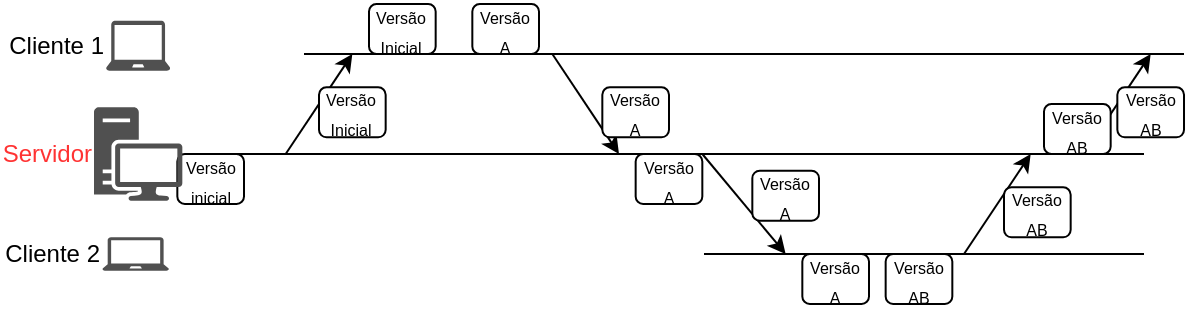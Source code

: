 <mxfile version="14.5.1" type="device" pages="7"><diagram id="FwIzo5rK8tVew4rg9rwX" name="happy"><mxGraphModel dx="1689" dy="807" grid="1" gridSize="10" guides="1" tooltips="1" connect="1" arrows="1" fold="1" page="1" pageScale="1" pageWidth="583" pageHeight="413" math="0" shadow="0"><root><mxCell id="0"/><mxCell id="1" parent="0"/><mxCell id="iPGrga0UQfX5wiQxTVf--1" value="" style="endArrow=classic;html=1;" edge="1" parent="1"><mxGeometry x="424.17" y="50" width="50" height="50" as="geometry"><mxPoint x="520.003" y="125" as="sourcePoint"/><mxPoint x="553.336" y="75" as="targetPoint"/></mxGeometry></mxCell><mxCell id="lokApObHYEZuFdpXjQ5I-1" value="&lt;font style=&quot;font-size: 8px&quot;&gt;Versão inicial&lt;/font&gt;" style="rounded=1;whiteSpace=wrap;html=1;" parent="1" vertex="1"><mxGeometry x="66.666" y="125" width="33.333" height="25" as="geometry"/></mxCell><mxCell id="lokApObHYEZuFdpXjQ5I-7" value="" style="endArrow=none;html=1;" parent="1" edge="1"><mxGeometry x="25" y="50" width="50" height="50" as="geometry"><mxPoint x="130" y="75" as="sourcePoint"/><mxPoint x="570" y="75" as="targetPoint"/></mxGeometry></mxCell><mxCell id="lokApObHYEZuFdpXjQ5I-8" value="" style="endArrow=none;html=1;" parent="1" edge="1"><mxGeometry x="25" y="50" width="50" height="50" as="geometry"><mxPoint x="79.166" y="125" as="sourcePoint"/><mxPoint x="550" y="125" as="targetPoint"/></mxGeometry></mxCell><mxCell id="lokApObHYEZuFdpXjQ5I-9" value="" style="endArrow=none;html=1;" parent="1" edge="1"><mxGeometry x="25" y="50" width="50" height="50" as="geometry"><mxPoint x="330" y="175" as="sourcePoint"/><mxPoint x="550" y="175" as="targetPoint"/></mxGeometry></mxCell><mxCell id="lokApObHYEZuFdpXjQ5I-10" value="" style="endArrow=classic;html=1;" parent="1" edge="1"><mxGeometry x="25" y="50" width="50" height="50" as="geometry"><mxPoint x="120.833" y="125" as="sourcePoint"/><mxPoint x="154.166" y="75" as="targetPoint"/></mxGeometry></mxCell><mxCell id="lokApObHYEZuFdpXjQ5I-11" value="" style="endArrow=classic;html=1;" parent="1" edge="1"><mxGeometry x="25" y="50" width="50" height="50" as="geometry"><mxPoint x="329.164" y="125" as="sourcePoint"/><mxPoint x="370.831" y="175" as="targetPoint"/></mxGeometry></mxCell><mxCell id="lokApObHYEZuFdpXjQ5I-12" value="&lt;font style=&quot;font-size: 8px&quot;&gt;Versão Inicial&lt;/font&gt;" style="rounded=1;whiteSpace=wrap;html=1;" parent="1" vertex="1"><mxGeometry x="137.499" y="91.667" width="33.333" height="25" as="geometry"/></mxCell><mxCell id="lokApObHYEZuFdpXjQ5I-13" value="&lt;span style=&quot;font-size: 8px&quot;&gt;Versão A&lt;/span&gt;" style="rounded=1;whiteSpace=wrap;html=1;" parent="1" vertex="1"><mxGeometry x="354.164" y="133.333" width="33.333" height="25" as="geometry"/></mxCell><mxCell id="lokApObHYEZuFdpXjQ5I-14" value="&lt;span style=&quot;font-size: 8px&quot;&gt;Versão AB&lt;/span&gt;" style="rounded=1;whiteSpace=wrap;html=1;" parent="1" vertex="1"><mxGeometry x="420.83" y="175" width="33.333" height="25" as="geometry"/></mxCell><mxCell id="lokApObHYEZuFdpXjQ5I-15" value="&lt;span style=&quot;font-size: 8px&quot;&gt;Versão A&lt;/span&gt;" style="rounded=1;whiteSpace=wrap;html=1;" parent="1" vertex="1"><mxGeometry x="214.165" y="50" width="33.333" height="25" as="geometry"/></mxCell><mxCell id="lokApObHYEZuFdpXjQ5I-21" value="" style="endArrow=classic;html=1;" parent="1" edge="1"><mxGeometry x="25" y="50" width="50" height="50" as="geometry"><mxPoint x="254.165" y="75" as="sourcePoint"/><mxPoint x="287.498" y="125" as="targetPoint"/></mxGeometry></mxCell><mxCell id="lokApObHYEZuFdpXjQ5I-22" value="&lt;span style=&quot;font-size: 8px&quot;&gt;Versão A&lt;/span&gt;" style="rounded=1;whiteSpace=wrap;html=1;" parent="1" vertex="1"><mxGeometry x="279.165" y="91.667" width="33.333" height="25" as="geometry"/></mxCell><mxCell id="lokApObHYEZuFdpXjQ5I-25" value="Servidor" style="pointerEvents=1;shadow=0;dashed=0;html=1;strokeColor=none;fillColor=#505050;labelPosition=left;verticalLabelPosition=middle;verticalAlign=middle;outlineConnect=0;align=right;shape=mxgraph.office.devices.workstation;fontColor=#FF3333;" parent="1" vertex="1"><mxGeometry x="25" y="101.667" width="44.166" height="46.667" as="geometry"/></mxCell><mxCell id="lokApObHYEZuFdpXjQ5I-26" value="Cliente 2" style="pointerEvents=1;shadow=0;dashed=0;html=1;strokeColor=none;fillColor=#505050;labelPosition=left;verticalLabelPosition=middle;verticalAlign=middle;outlineConnect=0;align=right;shape=mxgraph.office.devices.laptop;" parent="1" vertex="1"><mxGeometry x="29.167" y="166.667" width="33.333" height="16.667" as="geometry"/></mxCell><mxCell id="lokApObHYEZuFdpXjQ5I-27" value="Cliente 1" style="pointerEvents=1;shadow=0;dashed=0;html=1;strokeColor=none;fillColor=#505050;labelPosition=left;verticalLabelPosition=middle;verticalAlign=middle;outlineConnect=0;align=right;shape=mxgraph.office.devices.laptop;" parent="1" vertex="1"><mxGeometry x="31.042" y="58.333" width="32.083" height="25" as="geometry"/></mxCell><mxCell id="RVDanKXQSGZzlF5lAJmG-1" value="&lt;span style=&quot;font-size: 8px&quot;&gt;Versão A&lt;/span&gt;" style="rounded=1;whiteSpace=wrap;html=1;" parent="1" vertex="1"><mxGeometry x="295.831" y="125" width="33.333" height="25" as="geometry"/></mxCell><mxCell id="RVDanKXQSGZzlF5lAJmG-22" value="&lt;span style=&quot;font-size: 8px&quot;&gt;Versão A&lt;/span&gt;" style="rounded=1;whiteSpace=wrap;html=1;" parent="1" vertex="1"><mxGeometry x="379.164" y="175" width="33.333" height="25" as="geometry"/></mxCell><mxCell id="RVDanKXQSGZzlF5lAJmG-24" value="&lt;font style=&quot;font-size: 8px&quot;&gt;Versão Inicial&lt;/font&gt;" style="rounded=1;whiteSpace=wrap;html=1;" parent="1" vertex="1"><mxGeometry x="162.499" y="50" width="33.333" height="25" as="geometry"/></mxCell><mxCell id="xzZXKmAdem08Z4C2VVyv-20" value="" style="endArrow=classic;html=1;" parent="1" edge="1"><mxGeometry x="364.17" y="100" width="50" height="50" as="geometry"><mxPoint x="460.003" y="175.0" as="sourcePoint"/><mxPoint x="493.336" y="125.0" as="targetPoint"/></mxGeometry></mxCell><mxCell id="xzZXKmAdem08Z4C2VVyv-21" value="&lt;span style=&quot;font-size: 8px&quot;&gt;Versão AB&lt;/span&gt;" style="rounded=1;whiteSpace=wrap;html=1;" parent="1" vertex="1"><mxGeometry x="480.0" y="141.67" width="33.333" height="25" as="geometry"/></mxCell><mxCell id="xzZXKmAdem08Z4C2VVyv-22" value="&lt;span style=&quot;font-size: 8px&quot;&gt;Versão AB&lt;/span&gt;" style="rounded=1;whiteSpace=wrap;html=1;" parent="1" vertex="1"><mxGeometry x="500.0" y="100.0" width="33.333" height="25" as="geometry"/></mxCell><mxCell id="iPGrga0UQfX5wiQxTVf--2" value="&lt;font style=&quot;font-size: 8px&quot;&gt;Versão AB&lt;/font&gt;" style="rounded=1;whiteSpace=wrap;html=1;" vertex="1" parent="1"><mxGeometry x="536.669" y="91.667" width="33.333" height="25" as="geometry"/></mxCell></root></mxGraphModel></diagram><diagram name="parallel" id="exDctUenNQ6gFKGYV21x"><mxGraphModel dx="1689" dy="807" grid="1" gridSize="10" guides="1" tooltips="1" connect="1" arrows="1" fold="1" page="1" pageScale="1" pageWidth="583" pageHeight="413" math="0" shadow="0"><root><mxCell id="zkESptO5WI5pjZ_ctAT5-0"/><mxCell id="zkESptO5WI5pjZ_ctAT5-1" parent="zkESptO5WI5pjZ_ctAT5-0"/><mxCell id="zkESptO5WI5pjZ_ctAT5-2" value="&lt;font style=&quot;font-size: 8px&quot;&gt;Versão inicial&lt;/font&gt;" style="rounded=1;whiteSpace=wrap;html=1;" vertex="1" parent="zkESptO5WI5pjZ_ctAT5-1"><mxGeometry x="66.666" y="125" width="33.333" height="25" as="geometry"/></mxCell><mxCell id="zkESptO5WI5pjZ_ctAT5-3" value="" style="endArrow=none;html=1;" edge="1" parent="zkESptO5WI5pjZ_ctAT5-1"><mxGeometry x="25" y="50" width="50" height="50" as="geometry"><mxPoint x="130" y="75" as="sourcePoint"/><mxPoint x="550" y="75" as="targetPoint"/></mxGeometry></mxCell><mxCell id="zkESptO5WI5pjZ_ctAT5-4" value="" style="endArrow=none;html=1;" edge="1" parent="zkESptO5WI5pjZ_ctAT5-1"><mxGeometry x="25" y="50" width="50" height="50" as="geometry"><mxPoint x="79.166" y="125" as="sourcePoint"/><mxPoint x="550" y="125" as="targetPoint"/></mxGeometry></mxCell><mxCell id="zkESptO5WI5pjZ_ctAT5-5" value="" style="endArrow=none;html=1;" edge="1" parent="zkESptO5WI5pjZ_ctAT5-1"><mxGeometry x="-183.75" y="50" width="50" height="50" as="geometry"><mxPoint x="121.25" y="175" as="sourcePoint"/><mxPoint x="341.25" y="175" as="targetPoint"/></mxGeometry></mxCell><mxCell id="zkESptO5WI5pjZ_ctAT5-6" value="" style="endArrow=classic;html=1;" edge="1" parent="zkESptO5WI5pjZ_ctAT5-1"><mxGeometry x="25" y="50" width="50" height="50" as="geometry"><mxPoint x="120.833" y="125" as="sourcePoint"/><mxPoint x="154.166" y="75" as="targetPoint"/></mxGeometry></mxCell><mxCell id="zkESptO5WI5pjZ_ctAT5-7" value="" style="endArrow=classic;html=1;" edge="1" parent="zkESptO5WI5pjZ_ctAT5-1"><mxGeometry x="-183.75" y="50" width="50" height="50" as="geometry"><mxPoint x="120.414" y="125" as="sourcePoint"/><mxPoint x="162.081" y="175" as="targetPoint"/></mxGeometry></mxCell><mxCell id="zkESptO5WI5pjZ_ctAT5-8" value="&lt;font style=&quot;font-size: 8px&quot;&gt;Versão Inicial&lt;/font&gt;" style="rounded=1;whiteSpace=wrap;html=1;" vertex="1" parent="zkESptO5WI5pjZ_ctAT5-1"><mxGeometry x="137.499" y="91.667" width="33.333" height="25" as="geometry"/></mxCell><mxCell id="zkESptO5WI5pjZ_ctAT5-9" value="&lt;span style=&quot;font-size: 8px&quot;&gt;Versão Inicial&lt;/span&gt;" style="rounded=1;whiteSpace=wrap;html=1;" vertex="1" parent="zkESptO5WI5pjZ_ctAT5-1"><mxGeometry x="145.414" y="133.333" width="33.333" height="25" as="geometry"/></mxCell><mxCell id="zkESptO5WI5pjZ_ctAT5-10" value="&lt;span style=&quot;font-size: 8px&quot;&gt;Versão B&lt;/span&gt;" style="rounded=1;whiteSpace=wrap;html=1;" vertex="1" parent="zkESptO5WI5pjZ_ctAT5-1"><mxGeometry x="212.08" y="175" width="33.333" height="25" as="geometry"/></mxCell><mxCell id="zkESptO5WI5pjZ_ctAT5-11" value="&lt;span style=&quot;font-size: 8px&quot;&gt;Versão A&lt;/span&gt;" style="rounded=1;whiteSpace=wrap;html=1;" vertex="1" parent="zkESptO5WI5pjZ_ctAT5-1"><mxGeometry x="214.165" y="50" width="33.333" height="25" as="geometry"/></mxCell><mxCell id="zkESptO5WI5pjZ_ctAT5-12" value="" style="endArrow=classic;html=1;" edge="1" parent="zkESptO5WI5pjZ_ctAT5-1"><mxGeometry x="26.68" y="50" width="50" height="50" as="geometry"><mxPoint x="255.845" y="75" as="sourcePoint"/><mxPoint x="289.178" y="125" as="targetPoint"/></mxGeometry></mxCell><mxCell id="zkESptO5WI5pjZ_ctAT5-13" value="&lt;span style=&quot;font-size: 8px&quot;&gt;Versão A&lt;/span&gt;" style="rounded=1;whiteSpace=wrap;html=1;" vertex="1" parent="zkESptO5WI5pjZ_ctAT5-1"><mxGeometry x="236.675" y="91.667" width="33.333" height="25" as="geometry"/></mxCell><mxCell id="zkESptO5WI5pjZ_ctAT5-14" value="&lt;span style=&quot;font-size: 8px&quot;&gt;Versão Incial&lt;/span&gt;" style="rounded=1;whiteSpace=wrap;html=1;" vertex="1" parent="zkESptO5WI5pjZ_ctAT5-1"><mxGeometry x="169.414" y="175" width="33.333" height="25" as="geometry"/></mxCell><mxCell id="zkESptO5WI5pjZ_ctAT5-15" value="&lt;font style=&quot;font-size: 8px&quot;&gt;Versão Inicial&lt;/font&gt;" style="rounded=1;whiteSpace=wrap;html=1;" vertex="1" parent="zkESptO5WI5pjZ_ctAT5-1"><mxGeometry x="162.499" y="50" width="33.333" height="25" as="geometry"/></mxCell><mxCell id="zkESptO5WI5pjZ_ctAT5-16" value="" style="endArrow=classic;html=1;" edge="1" parent="zkESptO5WI5pjZ_ctAT5-1"><mxGeometry x="155.42" y="100" width="50" height="50" as="geometry"><mxPoint x="251.253" y="175.0" as="sourcePoint"/><mxPoint x="285" y="125" as="targetPoint"/></mxGeometry></mxCell><mxCell id="zkESptO5WI5pjZ_ctAT5-17" value="&lt;span style=&quot;font-size: 8px&quot;&gt;Versão B&lt;/span&gt;" style="rounded=1;whiteSpace=wrap;html=1;" vertex="1" parent="zkESptO5WI5pjZ_ctAT5-1"><mxGeometry x="271.25" y="141.67" width="33.333" height="25" as="geometry"/></mxCell><mxCell id="zkESptO5WI5pjZ_ctAT5-18" value="&lt;font color=&quot;#ff3333&quot; style=&quot;font-size: 26px&quot;&gt;?&lt;/font&gt;" style="rounded=1;whiteSpace=wrap;html=1;" vertex="1" parent="zkESptO5WI5pjZ_ctAT5-1"><mxGeometry x="292.0" y="100.0" width="33.333" height="25" as="geometry"/></mxCell><mxCell id="zkESptO5WI5pjZ_ctAT5-21" value="Servidor" style="pointerEvents=1;shadow=0;dashed=0;html=1;strokeColor=none;fillColor=#505050;labelPosition=left;verticalLabelPosition=middle;verticalAlign=middle;outlineConnect=0;align=right;shape=mxgraph.office.devices.workstation;fontColor=#FF3333;" vertex="1" parent="zkESptO5WI5pjZ_ctAT5-1"><mxGeometry x="25" y="101.667" width="44.166" height="46.667" as="geometry"/></mxCell><mxCell id="zkESptO5WI5pjZ_ctAT5-22" value="Cliente 2" style="pointerEvents=1;shadow=0;dashed=0;html=1;strokeColor=none;fillColor=#505050;labelPosition=left;verticalLabelPosition=middle;verticalAlign=middle;outlineConnect=0;align=right;shape=mxgraph.office.devices.laptop;" vertex="1" parent="zkESptO5WI5pjZ_ctAT5-1"><mxGeometry x="29.167" y="166.667" width="33.333" height="16.667" as="geometry"/></mxCell><mxCell id="zkESptO5WI5pjZ_ctAT5-23" value="Cliente 1" style="pointerEvents=1;shadow=0;dashed=0;html=1;strokeColor=none;fillColor=#505050;labelPosition=left;verticalLabelPosition=middle;verticalAlign=middle;outlineConnect=0;align=right;shape=mxgraph.office.devices.laptop;" vertex="1" parent="zkESptO5WI5pjZ_ctAT5-1"><mxGeometry x="31.042" y="58.333" width="32.083" height="25" as="geometry"/></mxCell></root></mxGraphModel></diagram><diagram name="uhappy" id="lZ0_LdnGILCaYQ8y8pDt"><mxGraphModel dx="1689" dy="807" grid="1" gridSize="10" guides="1" tooltips="1" connect="1" arrows="1" fold="1" page="1" pageScale="1" pageWidth="583" pageHeight="413" math="0" shadow="0"><root><mxCell id="CSCMMm6I2SMbJ-BO0F3i-0"/><mxCell id="CSCMMm6I2SMbJ-BO0F3i-1" parent="CSCMMm6I2SMbJ-BO0F3i-0"/><mxCell id="CSCMMm6I2SMbJ-BO0F3i-2" value="&lt;font style=&quot;font-size: 8px&quot;&gt;Versão inicial&lt;/font&gt;" style="rounded=1;whiteSpace=wrap;html=1;" parent="CSCMMm6I2SMbJ-BO0F3i-1" vertex="1"><mxGeometry x="66.666" y="125" width="33.333" height="25" as="geometry"/></mxCell><mxCell id="CSCMMm6I2SMbJ-BO0F3i-3" value="" style="endArrow=none;html=1;" parent="CSCMMm6I2SMbJ-BO0F3i-1" edge="1"><mxGeometry x="25" y="50" width="50" height="50" as="geometry"><mxPoint x="130" y="75" as="sourcePoint"/><mxPoint x="550" y="75" as="targetPoint"/></mxGeometry></mxCell><mxCell id="CSCMMm6I2SMbJ-BO0F3i-4" value="" style="endArrow=none;html=1;" parent="CSCMMm6I2SMbJ-BO0F3i-1" edge="1"><mxGeometry x="25" y="50" width="50" height="50" as="geometry"><mxPoint x="79.166" y="125" as="sourcePoint"/><mxPoint x="550" y="125" as="targetPoint"/></mxGeometry></mxCell><mxCell id="CSCMMm6I2SMbJ-BO0F3i-5" value="" style="endArrow=none;html=1;" parent="CSCMMm6I2SMbJ-BO0F3i-1" edge="1"><mxGeometry x="-34.16" y="50" width="50" height="50" as="geometry"><mxPoint x="270.84" y="175" as="sourcePoint"/><mxPoint x="490.84" y="175" as="targetPoint"/></mxGeometry></mxCell><mxCell id="CSCMMm6I2SMbJ-BO0F3i-6" value="" style="endArrow=classic;html=1;" parent="CSCMMm6I2SMbJ-BO0F3i-1" edge="1"><mxGeometry x="25" y="50" width="50" height="50" as="geometry"><mxPoint x="120.833" y="125" as="sourcePoint"/><mxPoint x="154.166" y="75" as="targetPoint"/></mxGeometry></mxCell><mxCell id="CSCMMm6I2SMbJ-BO0F3i-7" value="" style="endArrow=classic;html=1;" parent="CSCMMm6I2SMbJ-BO0F3i-1" edge="1"><mxGeometry x="-34.16" y="50" width="50" height="50" as="geometry"><mxPoint x="270.004" y="125" as="sourcePoint"/><mxPoint x="311.671" y="175" as="targetPoint"/></mxGeometry></mxCell><mxCell id="CSCMMm6I2SMbJ-BO0F3i-8" value="&lt;font style=&quot;font-size: 8px&quot;&gt;Versão Inicial&lt;/font&gt;" style="rounded=1;whiteSpace=wrap;html=1;" parent="CSCMMm6I2SMbJ-BO0F3i-1" vertex="1"><mxGeometry x="137.499" y="91.667" width="33.333" height="25" as="geometry"/></mxCell><mxCell id="CSCMMm6I2SMbJ-BO0F3i-9" value="&lt;span style=&quot;font-size: 8px&quot;&gt;Versão Inicial&lt;/span&gt;" style="rounded=1;whiteSpace=wrap;html=1;" parent="CSCMMm6I2SMbJ-BO0F3i-1" vertex="1"><mxGeometry x="295.004" y="133.333" width="33.333" height="25" as="geometry"/></mxCell><mxCell id="CSCMMm6I2SMbJ-BO0F3i-10" value="&lt;span style=&quot;font-size: 8px&quot;&gt;Versão B&lt;/span&gt;" style="rounded=1;whiteSpace=wrap;html=1;" parent="CSCMMm6I2SMbJ-BO0F3i-1" vertex="1"><mxGeometry x="361.67" y="175" width="33.333" height="25" as="geometry"/></mxCell><mxCell id="CSCMMm6I2SMbJ-BO0F3i-11" value="&lt;span style=&quot;font-size: 8px&quot;&gt;Versão A&lt;/span&gt;" style="rounded=1;whiteSpace=wrap;html=1;" parent="CSCMMm6I2SMbJ-BO0F3i-1" vertex="1"><mxGeometry x="214.165" y="50" width="33.333" height="25" as="geometry"/></mxCell><mxCell id="CSCMMm6I2SMbJ-BO0F3i-12" value="" style="endArrow=classic;html=1;" parent="CSCMMm6I2SMbJ-BO0F3i-1" edge="1"><mxGeometry x="170.01" y="50" width="50" height="50" as="geometry"><mxPoint x="399.175" y="75" as="sourcePoint"/><mxPoint x="432.508" y="125" as="targetPoint"/></mxGeometry></mxCell><mxCell id="CSCMMm6I2SMbJ-BO0F3i-13" value="&lt;span style=&quot;font-size: 8px&quot;&gt;Versão A&lt;/span&gt;" style="rounded=1;whiteSpace=wrap;html=1;" parent="CSCMMm6I2SMbJ-BO0F3i-1" vertex="1"><mxGeometry x="380.005" y="91.667" width="33.333" height="25" as="geometry"/></mxCell><mxCell id="CSCMMm6I2SMbJ-BO0F3i-18" value="&lt;span style=&quot;font-size: 8px&quot;&gt;Versão Incial&lt;/span&gt;" style="rounded=1;whiteSpace=wrap;html=1;" parent="CSCMMm6I2SMbJ-BO0F3i-1" vertex="1"><mxGeometry x="319.004" y="175" width="33.333" height="25" as="geometry"/></mxCell><mxCell id="CSCMMm6I2SMbJ-BO0F3i-19" value="&lt;font style=&quot;font-size: 8px&quot;&gt;Versão Inicial&lt;/font&gt;" style="rounded=1;whiteSpace=wrap;html=1;" parent="CSCMMm6I2SMbJ-BO0F3i-1" vertex="1"><mxGeometry x="162.499" y="50" width="33.333" height="25" as="geometry"/></mxCell><mxCell id="CSCMMm6I2SMbJ-BO0F3i-20" value="" style="endArrow=classic;html=1;" parent="CSCMMm6I2SMbJ-BO0F3i-1" edge="1"><mxGeometry x="305.01" y="100" width="50" height="50" as="geometry"><mxPoint x="400.843" y="175.0" as="sourcePoint"/><mxPoint x="434.176" y="125.0" as="targetPoint"/></mxGeometry></mxCell><mxCell id="CSCMMm6I2SMbJ-BO0F3i-21" value="&lt;span style=&quot;font-size: 8px&quot;&gt;Versão B&lt;/span&gt;" style="rounded=1;whiteSpace=wrap;html=1;" parent="CSCMMm6I2SMbJ-BO0F3i-1" vertex="1"><mxGeometry x="420.84" y="141.67" width="33.333" height="25" as="geometry"/></mxCell><mxCell id="CSCMMm6I2SMbJ-BO0F3i-22" value="&lt;font color=&quot;#ff3333&quot; style=&quot;font-size: 26px&quot;&gt;?&lt;/font&gt;" style="rounded=1;whiteSpace=wrap;html=1;" parent="CSCMMm6I2SMbJ-BO0F3i-1" vertex="1"><mxGeometry x="440.0" y="100.0" width="33.333" height="25" as="geometry"/></mxCell><mxCell id="8jD8DP3FmLjcyvJo1a8Q-0" value="&lt;font style=&quot;font-size: 8px&quot;&gt;Comunicação Interrompida&lt;/font&gt;" style="endArrow=none;html=1;fillColor=#f8cecc;shape=link;strokeColor=#B85450;fontColor=#FF4912;" parent="CSCMMm6I2SMbJ-BO0F3i-1" edge="1"><mxGeometry x="131.66" y="8.33" width="50" height="50" as="geometry"><mxPoint x="185.826" y="83.33" as="sourcePoint"/><mxPoint x="390" y="83" as="targetPoint"/></mxGeometry></mxCell><mxCell id="XqIdczXp6ehQuZx1y4OH-0" value="Servidor" style="pointerEvents=1;shadow=0;dashed=0;html=1;strokeColor=none;fillColor=#505050;labelPosition=left;verticalLabelPosition=middle;verticalAlign=middle;outlineConnect=0;align=right;shape=mxgraph.office.devices.workstation;fontColor=#FF3333;" vertex="1" parent="CSCMMm6I2SMbJ-BO0F3i-1"><mxGeometry x="25" y="101.667" width="44.166" height="46.667" as="geometry"/></mxCell><mxCell id="XqIdczXp6ehQuZx1y4OH-1" value="Cliente 2" style="pointerEvents=1;shadow=0;dashed=0;html=1;strokeColor=none;fillColor=#505050;labelPosition=left;verticalLabelPosition=middle;verticalAlign=middle;outlineConnect=0;align=right;shape=mxgraph.office.devices.laptop;" vertex="1" parent="CSCMMm6I2SMbJ-BO0F3i-1"><mxGeometry x="29.167" y="166.667" width="33.333" height="16.667" as="geometry"/></mxCell><mxCell id="XqIdczXp6ehQuZx1y4OH-2" value="Cliente 1" style="pointerEvents=1;shadow=0;dashed=0;html=1;strokeColor=none;fillColor=#505050;labelPosition=left;verticalLabelPosition=middle;verticalAlign=middle;outlineConnect=0;align=right;shape=mxgraph.office.devices.laptop;" vertex="1" parent="CSCMMm6I2SMbJ-BO0F3i-1"><mxGeometry x="31.042" y="58.333" width="32.083" height="25" as="geometry"/></mxCell></root></mxGraphModel></diagram><diagram name="unhappier" id="wg0FHbw4gBnD3g5RJprT"><mxGraphModel dx="1106" dy="807" grid="1" gridSize="10" guides="1" tooltips="1" connect="1" arrows="1" fold="1" page="1" pageScale="1" pageWidth="583" pageHeight="413" math="0" shadow="0"><root><mxCell id="60wTVXlWnaHioQEyezXP-0"/><mxCell id="60wTVXlWnaHioQEyezXP-1" parent="60wTVXlWnaHioQEyezXP-0"/><mxCell id="60wTVXlWnaHioQEyezXP-2" value="&lt;font style=&quot;font-size: 8px&quot;&gt;Versão inicial&lt;/font&gt;" style="rounded=1;whiteSpace=wrap;html=1;" parent="60wTVXlWnaHioQEyezXP-1" vertex="1"><mxGeometry x="66.666" y="125" width="33.333" height="25" as="geometry"/></mxCell><mxCell id="60wTVXlWnaHioQEyezXP-3" value="" style="endArrow=none;html=1;" parent="60wTVXlWnaHioQEyezXP-1" edge="1"><mxGeometry x="25" y="50" width="50" height="50" as="geometry"><mxPoint x="79.166" y="75" as="sourcePoint"/><mxPoint x="550" y="75" as="targetPoint"/></mxGeometry></mxCell><mxCell id="60wTVXlWnaHioQEyezXP-4" value="" style="endArrow=none;html=1;" parent="60wTVXlWnaHioQEyezXP-1" edge="1"><mxGeometry x="25" y="50" width="50" height="50" as="geometry"><mxPoint x="79.166" y="125" as="sourcePoint"/><mxPoint x="550" y="125" as="targetPoint"/></mxGeometry></mxCell><mxCell id="60wTVXlWnaHioQEyezXP-5" value="" style="endArrow=none;html=1;" parent="60wTVXlWnaHioQEyezXP-1" edge="1"><mxGeometry x="25" y="50" width="50" height="50" as="geometry"><mxPoint x="79.166" y="175" as="sourcePoint"/><mxPoint x="550" y="175" as="targetPoint"/></mxGeometry></mxCell><mxCell id="60wTVXlWnaHioQEyezXP-6" value="" style="endArrow=classic;html=1;" parent="60wTVXlWnaHioQEyezXP-1" edge="1"><mxGeometry x="25" y="50" width="50" height="50" as="geometry"><mxPoint x="120.833" y="125" as="sourcePoint"/><mxPoint x="154.166" y="75" as="targetPoint"/></mxGeometry></mxCell><mxCell id="60wTVXlWnaHioQEyezXP-7" value="" style="endArrow=classic;html=1;" parent="60wTVXlWnaHioQEyezXP-1" edge="1"><mxGeometry x="-114.16" y="50" width="50" height="50" as="geometry"><mxPoint x="190.004" y="125" as="sourcePoint"/><mxPoint x="231.671" y="175" as="targetPoint"/></mxGeometry></mxCell><mxCell id="60wTVXlWnaHioQEyezXP-8" value="&lt;font style=&quot;font-size: 8px&quot;&gt;Versão Inicial&lt;/font&gt;" style="rounded=1;whiteSpace=wrap;html=1;" parent="60wTVXlWnaHioQEyezXP-1" vertex="1"><mxGeometry x="137.499" y="91.667" width="33.333" height="25" as="geometry"/></mxCell><mxCell id="60wTVXlWnaHioQEyezXP-9" value="&lt;span style=&quot;font-size: 8px&quot;&gt;Versão Inicial&lt;/span&gt;" style="rounded=1;whiteSpace=wrap;html=1;" parent="60wTVXlWnaHioQEyezXP-1" vertex="1"><mxGeometry x="215.004" y="133.333" width="33.333" height="25" as="geometry"/></mxCell><mxCell id="60wTVXlWnaHioQEyezXP-10" value="&lt;span style=&quot;font-size: 8px&quot;&gt;Versão B&lt;/span&gt;" style="rounded=1;whiteSpace=wrap;html=1;" parent="60wTVXlWnaHioQEyezXP-1" vertex="1"><mxGeometry x="281.67" y="175" width="33.333" height="25" as="geometry"/></mxCell><mxCell id="60wTVXlWnaHioQEyezXP-11" value="&lt;span style=&quot;font-size: 8px&quot;&gt;Versão A&lt;/span&gt;" style="rounded=1;whiteSpace=wrap;html=1;" parent="60wTVXlWnaHioQEyezXP-1" vertex="1"><mxGeometry x="214.165" y="50" width="33.333" height="25" as="geometry"/></mxCell><mxCell id="60wTVXlWnaHioQEyezXP-12" value="" style="endArrow=classic;html=1;" parent="60wTVXlWnaHioQEyezXP-1" edge="1"><mxGeometry x="210.01" y="50" width="50" height="50" as="geometry"><mxPoint x="439.175" y="75" as="sourcePoint"/><mxPoint x="472.508" y="125" as="targetPoint"/></mxGeometry></mxCell><mxCell id="60wTVXlWnaHioQEyezXP-13" value="&lt;span style=&quot;font-size: 8px&quot;&gt;Versão A&lt;/span&gt;" style="rounded=1;whiteSpace=wrap;html=1;" parent="60wTVXlWnaHioQEyezXP-1" vertex="1"><mxGeometry x="420.005" y="91.667" width="33.333" height="25" as="geometry"/></mxCell><mxCell id="60wTVXlWnaHioQEyezXP-14" value="" style="pointerEvents=1;shadow=0;dashed=0;html=1;strokeColor=none;fillColor=#505050;labelPosition=center;verticalLabelPosition=bottom;verticalAlign=top;outlineConnect=0;align=center;shape=mxgraph.office.devices.workstation;" parent="60wTVXlWnaHioQEyezXP-1" vertex="1"><mxGeometry x="25" y="101.667" width="44.166" height="46.667" as="geometry"/></mxCell><mxCell id="60wTVXlWnaHioQEyezXP-15" value="" style="pointerEvents=1;shadow=0;dashed=0;html=1;strokeColor=none;fillColor=#505050;labelPosition=center;verticalLabelPosition=bottom;verticalAlign=top;outlineConnect=0;align=center;shape=mxgraph.office.devices.laptop;" parent="60wTVXlWnaHioQEyezXP-1" vertex="1"><mxGeometry x="29.167" y="166.667" width="33.333" height="16.667" as="geometry"/></mxCell><mxCell id="60wTVXlWnaHioQEyezXP-16" value="" style="pointerEvents=1;shadow=0;dashed=0;html=1;strokeColor=none;fillColor=#505050;labelPosition=center;verticalLabelPosition=bottom;verticalAlign=top;outlineConnect=0;align=center;shape=mxgraph.office.devices.laptop;" parent="60wTVXlWnaHioQEyezXP-1" vertex="1"><mxGeometry x="31.042" y="58.333" width="32.083" height="25" as="geometry"/></mxCell><mxCell id="60wTVXlWnaHioQEyezXP-17" value="&lt;span style=&quot;font-size: 8px&quot;&gt;Versão Inicial&lt;/span&gt;" style="rounded=1;whiteSpace=wrap;html=1;" parent="60wTVXlWnaHioQEyezXP-1" vertex="1"><mxGeometry x="240.004" y="175" width="33.333" height="25" as="geometry"/></mxCell><mxCell id="60wTVXlWnaHioQEyezXP-18" value="&lt;font style=&quot;font-size: 8px&quot;&gt;Versão Inicial&lt;/font&gt;" style="rounded=1;whiteSpace=wrap;html=1;" parent="60wTVXlWnaHioQEyezXP-1" vertex="1"><mxGeometry x="162.499" y="50" width="33.333" height="25" as="geometry"/></mxCell><mxCell id="60wTVXlWnaHioQEyezXP-19" value="" style="endArrow=classic;html=1;" parent="60wTVXlWnaHioQEyezXP-1" edge="1"><mxGeometry x="225.01" y="100" width="50" height="50" as="geometry"><mxPoint x="320.843" y="175.0" as="sourcePoint"/><mxPoint x="354.176" y="125.0" as="targetPoint"/></mxGeometry></mxCell><mxCell id="60wTVXlWnaHioQEyezXP-20" value="&lt;span style=&quot;font-size: 8px&quot;&gt;Versão B&lt;/span&gt;" style="rounded=1;whiteSpace=wrap;html=1;" parent="60wTVXlWnaHioQEyezXP-1" vertex="1"><mxGeometry x="340.84" y="141.67" width="33.333" height="25" as="geometry"/></mxCell><mxCell id="60wTVXlWnaHioQEyezXP-21" value="&lt;span style=&quot;font-size: 8px&quot;&gt;Versão B&lt;/span&gt;" style="rounded=1;whiteSpace=wrap;html=1;" parent="60wTVXlWnaHioQEyezXP-1" vertex="1"><mxGeometry x="370.0" y="100.0" width="33.333" height="25" as="geometry"/></mxCell><mxCell id="60wTVXlWnaHioQEyezXP-22" value="&lt;font style=&quot;font-size: 8px&quot;&gt;Comunicação Interrompida&lt;/font&gt;" style="endArrow=none;html=1;fillColor=#f8cecc;shape=link;strokeColor=#B85450;fontColor=#FF4912;" parent="60wTVXlWnaHioQEyezXP-1" edge="1"><mxGeometry x="131.66" y="8.33" width="50" height="50" as="geometry"><mxPoint x="185.826" y="83.33" as="sourcePoint"/><mxPoint x="420" y="83" as="targetPoint"/></mxGeometry></mxCell><mxCell id="60wTVXlWnaHioQEyezXP-23" value="&lt;span style=&quot;font-size: 8px&quot;&gt;Versão A&lt;/span&gt;" style="rounded=1;whiteSpace=wrap;html=1;" parent="60wTVXlWnaHioQEyezXP-1" vertex="1"><mxGeometry x="478.335" y="99.997" width="33.333" height="25" as="geometry"/></mxCell></root></mxGraphModel></diagram><diagram name="unhappierer" id="MynFzxgzhCakU4ZcxDef"><mxGraphModel dx="1106" dy="807" grid="1" gridSize="10" guides="1" tooltips="1" connect="1" arrows="1" fold="1" page="1" pageScale="1" pageWidth="583" pageHeight="413" math="0" shadow="0"><root><mxCell id="8a57I2K8tu7oB04r3EPq-0"/><mxCell id="8a57I2K8tu7oB04r3EPq-1" parent="8a57I2K8tu7oB04r3EPq-0"/><mxCell id="8a57I2K8tu7oB04r3EPq-2" value="&lt;font style=&quot;font-size: 8px&quot;&gt;Versão inicial&lt;/font&gt;" style="rounded=1;whiteSpace=wrap;html=1;" vertex="1" parent="8a57I2K8tu7oB04r3EPq-1"><mxGeometry x="66.666" y="125" width="33.333" height="25" as="geometry"/></mxCell><mxCell id="8a57I2K8tu7oB04r3EPq-3" value="" style="endArrow=none;html=1;" edge="1" parent="8a57I2K8tu7oB04r3EPq-1"><mxGeometry x="25" y="50" width="50" height="50" as="geometry"><mxPoint x="79.166" y="75" as="sourcePoint"/><mxPoint x="550" y="75" as="targetPoint"/></mxGeometry></mxCell><mxCell id="8a57I2K8tu7oB04r3EPq-4" value="" style="endArrow=none;html=1;" edge="1" parent="8a57I2K8tu7oB04r3EPq-1"><mxGeometry x="25" y="50" width="50" height="50" as="geometry"><mxPoint x="79.166" y="125" as="sourcePoint"/><mxPoint x="550" y="125" as="targetPoint"/></mxGeometry></mxCell><mxCell id="8a57I2K8tu7oB04r3EPq-5" value="" style="endArrow=none;html=1;" edge="1" parent="8a57I2K8tu7oB04r3EPq-1"><mxGeometry x="25" y="50" width="50" height="50" as="geometry"><mxPoint x="79.166" y="175" as="sourcePoint"/><mxPoint x="550" y="175" as="targetPoint"/></mxGeometry></mxCell><mxCell id="8a57I2K8tu7oB04r3EPq-6" value="" style="endArrow=classic;html=1;" edge="1" parent="8a57I2K8tu7oB04r3EPq-1"><mxGeometry x="25" y="50" width="50" height="50" as="geometry"><mxPoint x="120.833" y="125" as="sourcePoint"/><mxPoint x="154.166" y="75" as="targetPoint"/></mxGeometry></mxCell><mxCell id="8a57I2K8tu7oB04r3EPq-7" value="" style="endArrow=classic;html=1;" edge="1" parent="8a57I2K8tu7oB04r3EPq-1"><mxGeometry x="-114.16" y="50" width="50" height="50" as="geometry"><mxPoint x="190.004" y="125" as="sourcePoint"/><mxPoint x="231.671" y="175" as="targetPoint"/></mxGeometry></mxCell><mxCell id="8a57I2K8tu7oB04r3EPq-8" value="&lt;font style=&quot;font-size: 8px&quot;&gt;Versão Inicial&lt;/font&gt;" style="rounded=1;whiteSpace=wrap;html=1;" vertex="1" parent="8a57I2K8tu7oB04r3EPq-1"><mxGeometry x="137.499" y="91.667" width="33.333" height="25" as="geometry"/></mxCell><mxCell id="8a57I2K8tu7oB04r3EPq-9" value="&lt;span style=&quot;font-size: 8px&quot;&gt;Versão Inicial&lt;/span&gt;" style="rounded=1;whiteSpace=wrap;html=1;" vertex="1" parent="8a57I2K8tu7oB04r3EPq-1"><mxGeometry x="215.004" y="133.333" width="33.333" height="25" as="geometry"/></mxCell><mxCell id="8a57I2K8tu7oB04r3EPq-10" value="&lt;span style=&quot;font-size: 8px&quot;&gt;Versão B&lt;/span&gt;" style="rounded=1;whiteSpace=wrap;html=1;" vertex="1" parent="8a57I2K8tu7oB04r3EPq-1"><mxGeometry x="281.67" y="175" width="33.333" height="25" as="geometry"/></mxCell><mxCell id="8a57I2K8tu7oB04r3EPq-11" value="&lt;span style=&quot;font-size: 8px&quot;&gt;Versão A&lt;/span&gt;" style="rounded=1;whiteSpace=wrap;html=1;" vertex="1" parent="8a57I2K8tu7oB04r3EPq-1"><mxGeometry x="214.165" y="50" width="33.333" height="25" as="geometry"/></mxCell><mxCell id="8a57I2K8tu7oB04r3EPq-12" value="" style="endArrow=classic;html=1;" edge="1" parent="8a57I2K8tu7oB04r3EPq-1"><mxGeometry x="50.01" y="50" width="50" height="50" as="geometry"><mxPoint x="279.175" y="75" as="sourcePoint"/><mxPoint x="312.508" y="125" as="targetPoint"/></mxGeometry></mxCell><mxCell id="8a57I2K8tu7oB04r3EPq-13" value="&lt;span style=&quot;font-size: 8px&quot;&gt;Versão A&lt;/span&gt;" style="rounded=1;whiteSpace=wrap;html=1;" vertex="1" parent="8a57I2K8tu7oB04r3EPq-1"><mxGeometry x="260.005" y="91.667" width="33.333" height="25" as="geometry"/></mxCell><mxCell id="8a57I2K8tu7oB04r3EPq-14" value="" style="pointerEvents=1;shadow=0;dashed=0;html=1;strokeColor=none;fillColor=#505050;labelPosition=center;verticalLabelPosition=bottom;verticalAlign=top;outlineConnect=0;align=center;shape=mxgraph.office.devices.workstation;" vertex="1" parent="8a57I2K8tu7oB04r3EPq-1"><mxGeometry x="25" y="101.667" width="44.166" height="46.667" as="geometry"/></mxCell><mxCell id="8a57I2K8tu7oB04r3EPq-15" value="" style="pointerEvents=1;shadow=0;dashed=0;html=1;strokeColor=none;fillColor=#505050;labelPosition=center;verticalLabelPosition=bottom;verticalAlign=top;outlineConnect=0;align=center;shape=mxgraph.office.devices.laptop;" vertex="1" parent="8a57I2K8tu7oB04r3EPq-1"><mxGeometry x="29.167" y="166.667" width="33.333" height="16.667" as="geometry"/></mxCell><mxCell id="8a57I2K8tu7oB04r3EPq-16" value="" style="pointerEvents=1;shadow=0;dashed=0;html=1;strokeColor=none;fillColor=#505050;labelPosition=center;verticalLabelPosition=bottom;verticalAlign=top;outlineConnect=0;align=center;shape=mxgraph.office.devices.laptop;" vertex="1" parent="8a57I2K8tu7oB04r3EPq-1"><mxGeometry x="31.042" y="58.333" width="32.083" height="25" as="geometry"/></mxCell><mxCell id="8a57I2K8tu7oB04r3EPq-17" value="&lt;span style=&quot;font-size: 8px&quot;&gt;Versão Inicial&lt;/span&gt;" style="rounded=1;whiteSpace=wrap;html=1;" vertex="1" parent="8a57I2K8tu7oB04r3EPq-1"><mxGeometry x="240.004" y="175" width="33.333" height="25" as="geometry"/></mxCell><mxCell id="8a57I2K8tu7oB04r3EPq-18" value="&lt;font style=&quot;font-size: 8px&quot;&gt;Versão Inicial&lt;/font&gt;" style="rounded=1;whiteSpace=wrap;html=1;" vertex="1" parent="8a57I2K8tu7oB04r3EPq-1"><mxGeometry x="162.499" y="50" width="33.333" height="25" as="geometry"/></mxCell><mxCell id="8a57I2K8tu7oB04r3EPq-19" value="" style="endArrow=classic;html=1;entryX=0;entryY=1;entryDx=0;entryDy=0;" edge="1" parent="8a57I2K8tu7oB04r3EPq-1" target="8a57I2K8tu7oB04r3EPq-21"><mxGeometry x="225.01" y="100" width="50" height="50" as="geometry"><mxPoint x="320.843" y="175.0" as="sourcePoint"/><mxPoint x="354.176" y="125.0" as="targetPoint"/></mxGeometry></mxCell><mxCell id="8a57I2K8tu7oB04r3EPq-20" value="&lt;span style=&quot;font-size: 8px&quot;&gt;Versão B&lt;/span&gt;" style="rounded=1;whiteSpace=wrap;html=1;" vertex="1" parent="8a57I2K8tu7oB04r3EPq-1"><mxGeometry x="370.0" y="141.67" width="33.333" height="25" as="geometry"/></mxCell><mxCell id="8a57I2K8tu7oB04r3EPq-21" value="&lt;span style=&quot;font-size: 8px&quot;&gt;Versão B&lt;/span&gt;" style="rounded=1;whiteSpace=wrap;html=1;" vertex="1" parent="8a57I2K8tu7oB04r3EPq-1"><mxGeometry x="370.0" y="100.0" width="33.333" height="25" as="geometry"/></mxCell><mxCell id="8a57I2K8tu7oB04r3EPq-22" value="&lt;font style=&quot;font-size: 8px&quot;&gt;Comunicação Interrompida&lt;/font&gt;" style="endArrow=none;html=1;fillColor=#f8cecc;shape=link;strokeColor=#B85450;fontColor=#FF4912;" edge="1" parent="8a57I2K8tu7oB04r3EPq-1"><mxGeometry x="131.66" y="8.33" width="50" height="50" as="geometry"><mxPoint x="185.826" y="83.33" as="sourcePoint"/><mxPoint x="260" y="83" as="targetPoint"/></mxGeometry></mxCell><mxCell id="8a57I2K8tu7oB04r3EPq-23" value="&lt;span style=&quot;font-size: 8px&quot;&gt;Versão A&lt;/span&gt;" style="rounded=1;whiteSpace=wrap;html=1;" vertex="1" parent="8a57I2K8tu7oB04r3EPq-1"><mxGeometry x="318.335" y="99.997" width="33.333" height="25" as="geometry"/></mxCell></root></mxGraphModel></diagram><diagram name="timestamp" id="9QSAhTkom5kzKTkjz_is"><mxGraphModel dx="442" dy="323" grid="1" gridSize="10" guides="1" tooltips="1" connect="1" arrows="1" fold="1" page="1" pageScale="1" pageWidth="583" pageHeight="413" math="0" shadow="0"><root><mxCell id="XWtfya55S2YpcH9lvdUp-0"/><mxCell id="XWtfya55S2YpcH9lvdUp-1" parent="XWtfya55S2YpcH9lvdUp-0"/><mxCell id="XWtfya55S2YpcH9lvdUp-2" value="&lt;font style=&quot;font-size: 8px&quot;&gt;Versão inicial&lt;/font&gt;" style="rounded=1;whiteSpace=wrap;html=1;" vertex="1" parent="XWtfya55S2YpcH9lvdUp-1"><mxGeometry x="66.666" y="125" width="33.333" height="25" as="geometry"/></mxCell><mxCell id="XWtfya55S2YpcH9lvdUp-3" value="" style="endArrow=none;html=1;" edge="1" parent="XWtfya55S2YpcH9lvdUp-1"><mxGeometry x="25" y="50" width="50" height="50" as="geometry"><mxPoint x="79.166" y="75" as="sourcePoint"/><mxPoint x="550" y="75" as="targetPoint"/></mxGeometry></mxCell><mxCell id="XWtfya55S2YpcH9lvdUp-4" value="" style="endArrow=none;html=1;" edge="1" parent="XWtfya55S2YpcH9lvdUp-1"><mxGeometry x="25" y="50" width="50" height="50" as="geometry"><mxPoint x="79.166" y="125" as="sourcePoint"/><mxPoint x="550" y="125" as="targetPoint"/></mxGeometry></mxCell><mxCell id="XWtfya55S2YpcH9lvdUp-5" value="" style="endArrow=none;html=1;" edge="1" parent="XWtfya55S2YpcH9lvdUp-1"><mxGeometry x="25" y="50" width="50" height="50" as="geometry"><mxPoint x="79.166" y="175" as="sourcePoint"/><mxPoint x="550" y="175" as="targetPoint"/></mxGeometry></mxCell><mxCell id="XWtfya55S2YpcH9lvdUp-6" value="" style="endArrow=classic;html=1;" edge="1" parent="XWtfya55S2YpcH9lvdUp-1"><mxGeometry x="25" y="50" width="50" height="50" as="geometry"><mxPoint x="120.833" y="125" as="sourcePoint"/><mxPoint x="154.166" y="75" as="targetPoint"/></mxGeometry></mxCell><mxCell id="XWtfya55S2YpcH9lvdUp-7" value="" style="endArrow=classic;html=1;" edge="1" parent="XWtfya55S2YpcH9lvdUp-1"><mxGeometry x="-114.16" y="50" width="50" height="50" as="geometry"><mxPoint x="190.004" y="125" as="sourcePoint"/><mxPoint x="231.671" y="175" as="targetPoint"/></mxGeometry></mxCell><mxCell id="XWtfya55S2YpcH9lvdUp-8" value="&lt;font style=&quot;font-size: 8px&quot;&gt;Versão Inicial&lt;/font&gt;" style="rounded=1;whiteSpace=wrap;html=1;" vertex="1" parent="XWtfya55S2YpcH9lvdUp-1"><mxGeometry x="137.499" y="91.667" width="33.333" height="25" as="geometry"/></mxCell><mxCell id="XWtfya55S2YpcH9lvdUp-9" value="&lt;span style=&quot;font-size: 8px&quot;&gt;Versão Inicial&lt;/span&gt;" style="rounded=1;whiteSpace=wrap;html=1;" vertex="1" parent="XWtfya55S2YpcH9lvdUp-1"><mxGeometry x="215.004" y="133.333" width="33.333" height="25" as="geometry"/></mxCell><mxCell id="XWtfya55S2YpcH9lvdUp-10" value="&lt;span style=&quot;font-size: 8px&quot;&gt;Versão B&lt;/span&gt;" style="rounded=1;whiteSpace=wrap;html=1;" vertex="1" parent="XWtfya55S2YpcH9lvdUp-1"><mxGeometry x="281.67" y="175" width="33.333" height="25" as="geometry"/></mxCell><mxCell id="XWtfya55S2YpcH9lvdUp-11" value="&lt;span style=&quot;font-size: 8px&quot;&gt;Versão A&lt;/span&gt;" style="rounded=1;whiteSpace=wrap;html=1;" vertex="1" parent="XWtfya55S2YpcH9lvdUp-1"><mxGeometry x="214.165" y="50" width="33.333" height="25" as="geometry"/></mxCell><mxCell id="XWtfya55S2YpcH9lvdUp-12" value="" style="endArrow=classic;html=1;" edge="1" parent="XWtfya55S2YpcH9lvdUp-1"><mxGeometry x="50.01" y="50" width="50" height="50" as="geometry"><mxPoint x="279.175" y="75" as="sourcePoint"/><mxPoint x="312.508" y="125" as="targetPoint"/></mxGeometry></mxCell><mxCell id="XWtfya55S2YpcH9lvdUp-13" value="&lt;span style=&quot;font-size: 8px&quot;&gt;Versão A&lt;/span&gt;" style="rounded=1;whiteSpace=wrap;html=1;" vertex="1" parent="XWtfya55S2YpcH9lvdUp-1"><mxGeometry x="260.005" y="91.667" width="33.333" height="25" as="geometry"/></mxCell><mxCell id="XWtfya55S2YpcH9lvdUp-14" value="" style="pointerEvents=1;shadow=0;dashed=0;html=1;strokeColor=none;fillColor=#505050;labelPosition=center;verticalLabelPosition=bottom;verticalAlign=top;outlineConnect=0;align=center;shape=mxgraph.office.devices.workstation;" vertex="1" parent="XWtfya55S2YpcH9lvdUp-1"><mxGeometry x="25" y="101.667" width="44.166" height="46.667" as="geometry"/></mxCell><mxCell id="XWtfya55S2YpcH9lvdUp-15" value="" style="pointerEvents=1;shadow=0;dashed=0;html=1;strokeColor=none;fillColor=#505050;labelPosition=center;verticalLabelPosition=bottom;verticalAlign=top;outlineConnect=0;align=center;shape=mxgraph.office.devices.laptop;" vertex="1" parent="XWtfya55S2YpcH9lvdUp-1"><mxGeometry x="29.167" y="166.667" width="33.333" height="16.667" as="geometry"/></mxCell><mxCell id="XWtfya55S2YpcH9lvdUp-16" value="" style="pointerEvents=1;shadow=0;dashed=0;html=1;strokeColor=none;fillColor=#505050;labelPosition=center;verticalLabelPosition=bottom;verticalAlign=top;outlineConnect=0;align=center;shape=mxgraph.office.devices.laptop;" vertex="1" parent="XWtfya55S2YpcH9lvdUp-1"><mxGeometry x="31.042" y="58.333" width="32.083" height="25" as="geometry"/></mxCell><mxCell id="XWtfya55S2YpcH9lvdUp-17" value="&lt;span style=&quot;font-size: 8px&quot;&gt;Versão Inicial&lt;/span&gt;" style="rounded=1;whiteSpace=wrap;html=1;" vertex="1" parent="XWtfya55S2YpcH9lvdUp-1"><mxGeometry x="240.004" y="175" width="33.333" height="25" as="geometry"/></mxCell><mxCell id="XWtfya55S2YpcH9lvdUp-18" value="&lt;font style=&quot;font-size: 8px&quot;&gt;Versão Inicial&lt;/font&gt;" style="rounded=1;whiteSpace=wrap;html=1;" vertex="1" parent="XWtfya55S2YpcH9lvdUp-1"><mxGeometry x="162.499" y="50" width="33.333" height="25" as="geometry"/></mxCell><mxCell id="XWtfya55S2YpcH9lvdUp-19" value="" style="endArrow=classic;html=1;entryX=0;entryY=1;entryDx=0;entryDy=0;" edge="1" parent="XWtfya55S2YpcH9lvdUp-1" target="XWtfya55S2YpcH9lvdUp-21"><mxGeometry x="225.01" y="100" width="50" height="50" as="geometry"><mxPoint x="320.843" y="175.0" as="sourcePoint"/><mxPoint x="354.176" y="125.0" as="targetPoint"/></mxGeometry></mxCell><mxCell id="XWtfya55S2YpcH9lvdUp-20" value="&lt;span style=&quot;font-size: 8px&quot;&gt;Versão B&lt;/span&gt;" style="rounded=1;whiteSpace=wrap;html=1;" vertex="1" parent="XWtfya55S2YpcH9lvdUp-1"><mxGeometry x="351.67" y="141.67" width="33.333" height="25" as="geometry"/></mxCell><mxCell id="XWtfya55S2YpcH9lvdUp-21" value="&lt;span style=&quot;font-size: 8px&quot;&gt;Versão A&lt;/span&gt;" style="rounded=1;whiteSpace=wrap;html=1;" vertex="1" parent="XWtfya55S2YpcH9lvdUp-1"><mxGeometry x="370.0" y="100.0" width="33.333" height="25" as="geometry"/></mxCell><mxCell id="XWtfya55S2YpcH9lvdUp-23" value="&lt;span style=&quot;font-size: 8px&quot;&gt;Versão A&lt;/span&gt;" style="rounded=1;whiteSpace=wrap;html=1;" vertex="1" parent="XWtfya55S2YpcH9lvdUp-1"><mxGeometry x="318.335" y="99.997" width="33.333" height="25" as="geometry"/></mxCell><mxCell id="XWtfya55S2YpcH9lvdUp-24" value="" style="endArrow=none;dashed=1;html=1;dashPattern=1 3;strokeWidth=2;fontColor=#FF3333;" edge="1" parent="XWtfya55S2YpcH9lvdUp-1"><mxGeometry width="50" height="50" relative="1" as="geometry"><mxPoint x="80" y="240" as="sourcePoint"/><mxPoint x="80" y="20" as="targetPoint"/></mxGeometry></mxCell><mxCell id="XWtfya55S2YpcH9lvdUp-26" style="rounded=0;orthogonalLoop=1;jettySize=auto;html=1;fontColor=#FF3333;strokeColor=#FF3333;" edge="1" parent="XWtfya55S2YpcH9lvdUp-1" source="XWtfya55S2YpcH9lvdUp-25"><mxGeometry relative="1" as="geometry"><mxPoint x="81" y="74" as="targetPoint"/></mxGeometry></mxCell><mxCell id="XWtfya55S2YpcH9lvdUp-25" value="&lt;font style=&quot;font-size: 8px&quot;&gt;12:05&lt;/font&gt;" style="text;html=1;align=center;verticalAlign=middle;resizable=0;points=[];autosize=1;fontColor=#FF3333;" vertex="1" parent="XWtfya55S2YpcH9lvdUp-1"><mxGeometry x="86" y="32.33" width="40" height="20" as="geometry"/></mxCell><mxCell id="XWtfya55S2YpcH9lvdUp-27" style="rounded=0;orthogonalLoop=1;jettySize=auto;html=1;fontColor=#FF3333;strokeColor=#FF3333;" edge="1" source="XWtfya55S2YpcH9lvdUp-28" parent="XWtfya55S2YpcH9lvdUp-1"><mxGeometry relative="1" as="geometry"><mxPoint x="81" y="125" as="targetPoint"/></mxGeometry></mxCell><mxCell id="XWtfya55S2YpcH9lvdUp-28" value="&lt;font style=&quot;font-size: 8px&quot;&gt;12:03&lt;/font&gt;" style="text;html=1;align=center;verticalAlign=middle;resizable=0;points=[];autosize=1;fontColor=#FF3333;" vertex="1" parent="XWtfya55S2YpcH9lvdUp-1"><mxGeometry x="86" y="83.33" width="40" height="20" as="geometry"/></mxCell><mxCell id="XWtfya55S2YpcH9lvdUp-30" style="rounded=0;orthogonalLoop=1;jettySize=auto;html=1;fontColor=#FF3333;strokeColor=#FF3333;" edge="1" source="XWtfya55S2YpcH9lvdUp-31" parent="XWtfya55S2YpcH9lvdUp-1"><mxGeometry relative="1" as="geometry"><mxPoint x="81" y="177" as="targetPoint"/></mxGeometry></mxCell><mxCell id="XWtfya55S2YpcH9lvdUp-31" value="&lt;font style=&quot;font-size: 8px&quot;&gt;12:00&lt;/font&gt;" style="text;html=1;align=center;verticalAlign=middle;resizable=0;points=[];autosize=1;fontColor=#FF3333;" vertex="1" parent="XWtfya55S2YpcH9lvdUp-1"><mxGeometry x="86" y="187" width="40" height="20" as="geometry"/></mxCell><mxCell id="XWtfya55S2YpcH9lvdUp-32" style="rounded=0;orthogonalLoop=1;jettySize=auto;html=1;fontColor=#FF3333;strokeColor=#FF3333;" edge="1" source="XWtfya55S2YpcH9lvdUp-33" parent="XWtfya55S2YpcH9lvdUp-1"><mxGeometry relative="1" as="geometry"><mxPoint x="195" y="75" as="targetPoint"/></mxGeometry></mxCell><mxCell id="XWtfya55S2YpcH9lvdUp-33" value="&lt;font style=&quot;font-size: 8px&quot;&gt;12:10&lt;/font&gt;" style="text;html=1;align=center;verticalAlign=middle;resizable=0;points=[];autosize=1;fontColor=#FF3333;" vertex="1" parent="XWtfya55S2YpcH9lvdUp-1"><mxGeometry x="190" y="20" width="40" height="20" as="geometry"/></mxCell><mxCell id="XWtfya55S2YpcH9lvdUp-35" style="edgeStyle=none;rounded=0;orthogonalLoop=1;jettySize=auto;html=1;strokeColor=#FF3333;fontColor=#FF3333;" edge="1" parent="XWtfya55S2YpcH9lvdUp-1" source="XWtfya55S2YpcH9lvdUp-34"><mxGeometry relative="1" as="geometry"><mxPoint x="316" y="176" as="targetPoint"/></mxGeometry></mxCell><mxCell id="XWtfya55S2YpcH9lvdUp-34" value="&lt;font style=&quot;font-size: 8px&quot;&gt;12:08&lt;/font&gt;" style="text;html=1;align=center;verticalAlign=middle;resizable=0;points=[];autosize=1;fontColor=#FF3333;" vertex="1" parent="XWtfya55S2YpcH9lvdUp-1"><mxGeometry x="315.0" y="187" width="40" height="20" as="geometry"/></mxCell><mxCell id="XWtfya55S2YpcH9lvdUp-37" style="edgeStyle=none;rounded=0;orthogonalLoop=1;jettySize=auto;html=1;entryX=0;entryY=1;entryDx=0;entryDy=0;strokeColor=#FF3333;fontColor=#FF3333;" edge="1" parent="XWtfya55S2YpcH9lvdUp-1" source="XWtfya55S2YpcH9lvdUp-36" target="XWtfya55S2YpcH9lvdUp-21"><mxGeometry relative="1" as="geometry"/></mxCell><mxCell id="XWtfya55S2YpcH9lvdUp-36" value="&lt;font style=&quot;font-size: 8px&quot;&gt;12:08 &amp;lt; 12:10&lt;/font&gt;" style="text;html=1;align=center;verticalAlign=middle;resizable=0;points=[];autosize=1;fontColor=#FF3333;" vertex="1" parent="XWtfya55S2YpcH9lvdUp-1"><mxGeometry x="330.0" y="75" width="60" height="20" as="geometry"/></mxCell></root></mxGraphModel></diagram><diagram id="AEZe72q0_JIDfu1cGaoc" name="Page-2"><mxGraphModel dx="1106" dy="807" grid="1" gridSize="10" guides="1" tooltips="1" connect="1" arrows="1" fold="1" page="1" pageScale="1" pageWidth="583" pageHeight="413" math="0" shadow="0"><root><mxCell id="6yK41eS9SO-ocVwqSE0w-0"/><mxCell id="6yK41eS9SO-ocVwqSE0w-1" parent="6yK41eS9SO-ocVwqSE0w-0"/><mxCell id="X27ChVBfjxHtikt8L8zO-0" value="&lt;font style=&quot;font-size: 8px&quot;&gt;Versão inicial&lt;/font&gt;" style="rounded=1;whiteSpace=wrap;html=1;" parent="6yK41eS9SO-ocVwqSE0w-1" vertex="1"><mxGeometry x="75" y="140" width="40" height="30" as="geometry"/></mxCell><mxCell id="X27ChVBfjxHtikt8L8zO-1" value="" style="endArrow=none;html=1;" parent="6yK41eS9SO-ocVwqSE0w-1" edge="1"><mxGeometry width="50" height="50" relative="1" as="geometry"><mxPoint x="90" y="80.0" as="sourcePoint"/><mxPoint x="560" y="80.0" as="targetPoint"/></mxGeometry></mxCell><mxCell id="X27ChVBfjxHtikt8L8zO-2" value="" style="endArrow=none;html=1;" parent="6yK41eS9SO-ocVwqSE0w-1" edge="1"><mxGeometry width="50" height="50" relative="1" as="geometry"><mxPoint x="90" y="140.0" as="sourcePoint"/><mxPoint x="230" y="140.0" as="targetPoint"/></mxGeometry></mxCell><mxCell id="X27ChVBfjxHtikt8L8zO-3" value="" style="endArrow=none;html=1;" parent="6yK41eS9SO-ocVwqSE0w-1" edge="1"><mxGeometry width="50" height="50" relative="1" as="geometry"><mxPoint x="90" y="200.0" as="sourcePoint"/><mxPoint x="560" y="200.0" as="targetPoint"/></mxGeometry></mxCell><mxCell id="X27ChVBfjxHtikt8L8zO-4" value="" style="endArrow=classic;html=1;" parent="6yK41eS9SO-ocVwqSE0w-1" edge="1"><mxGeometry width="50" height="50" relative="1" as="geometry"><mxPoint x="140" y="140.0" as="sourcePoint"/><mxPoint x="180" y="80.0" as="targetPoint"/></mxGeometry></mxCell><mxCell id="X27ChVBfjxHtikt8L8zO-5" value="" style="endArrow=classic;html=1;" parent="6yK41eS9SO-ocVwqSE0w-1" edge="1"><mxGeometry width="50" height="50" relative="1" as="geometry"><mxPoint x="210" y="140.0" as="sourcePoint"/><mxPoint x="260" y="200.0" as="targetPoint"/></mxGeometry></mxCell><mxCell id="X27ChVBfjxHtikt8L8zO-6" value="&lt;font style=&quot;font-size: 8px&quot;&gt;Versão Inicial&lt;/font&gt;" style="rounded=1;whiteSpace=wrap;html=1;" parent="6yK41eS9SO-ocVwqSE0w-1" vertex="1"><mxGeometry x="160" y="100" width="40" height="30" as="geometry"/></mxCell><mxCell id="X27ChVBfjxHtikt8L8zO-7" value="&lt;span style=&quot;font-size: 8px&quot;&gt;Versão Inicial&lt;/span&gt;" style="rounded=1;whiteSpace=wrap;html=1;" parent="6yK41eS9SO-ocVwqSE0w-1" vertex="1"><mxGeometry x="200" y="160" width="40" height="30" as="geometry"/></mxCell><mxCell id="X27ChVBfjxHtikt8L8zO-8" value="&lt;span style=&quot;font-size: 8px&quot;&gt;Versão B&lt;/span&gt;" style="rounded=1;whiteSpace=wrap;html=1;" parent="6yK41eS9SO-ocVwqSE0w-1" vertex="1"><mxGeometry x="271" y="200" width="40" height="30" as="geometry"/></mxCell><mxCell id="X27ChVBfjxHtikt8L8zO-9" value="&lt;span style=&quot;font-size: 8px&quot;&gt;Versão A&lt;/span&gt;" style="rounded=1;whiteSpace=wrap;html=1;" parent="6yK41eS9SO-ocVwqSE0w-1" vertex="1"><mxGeometry x="191" y="50" width="40" height="30" as="geometry"/></mxCell><mxCell id="X27ChVBfjxHtikt8L8zO-10" value="" style="endArrow=none;html=1;" parent="6yK41eS9SO-ocVwqSE0w-1" edge="1"><mxGeometry width="50" height="50" relative="1" as="geometry"><mxPoint x="360" y="140.0" as="sourcePoint"/><mxPoint x="560" y="140.0" as="targetPoint"/></mxGeometry></mxCell><mxCell id="X27ChVBfjxHtikt8L8zO-11" value="Sem Conectividade" style="text;html=1;align=center;verticalAlign=middle;resizable=0;points=[];autosize=1;" parent="6yK41eS9SO-ocVwqSE0w-1" vertex="1"><mxGeometry x="231" y="130" width="120" height="20" as="geometry"/></mxCell><mxCell id="X27ChVBfjxHtikt8L8zO-12" value="" style="endArrow=classic;html=1;" parent="6yK41eS9SO-ocVwqSE0w-1" edge="1"><mxGeometry width="50" height="50" relative="1" as="geometry"><mxPoint x="370" y="200.0" as="sourcePoint"/><mxPoint x="420" y="140.0" as="targetPoint"/></mxGeometry></mxCell><mxCell id="X27ChVBfjxHtikt8L8zO-13" value="&lt;span style=&quot;font-size: 8px&quot;&gt;Versão B&lt;/span&gt;" style="rounded=1;whiteSpace=wrap;html=1;" parent="6yK41eS9SO-ocVwqSE0w-1" vertex="1"><mxGeometry x="400" y="160" width="40" height="30" as="geometry"/></mxCell><mxCell id="X27ChVBfjxHtikt8L8zO-14" value="" style="endArrow=classic;html=1;" parent="6yK41eS9SO-ocVwqSE0w-1" edge="1"><mxGeometry width="50" height="50" relative="1" as="geometry"><mxPoint x="410" y="80.0" as="sourcePoint"/><mxPoint x="450" y="140.0" as="targetPoint"/></mxGeometry></mxCell><mxCell id="X27ChVBfjxHtikt8L8zO-15" value="&lt;span style=&quot;font-size: 8px&quot;&gt;Versão A&lt;/span&gt;" style="rounded=1;whiteSpace=wrap;html=1;" parent="6yK41eS9SO-ocVwqSE0w-1" vertex="1"><mxGeometry x="430" y="90" width="40" height="30" as="geometry"/></mxCell><mxCell id="X27ChVBfjxHtikt8L8zO-16" value="&lt;span style=&quot;font-size: 8px&quot;&gt;Versão ?&lt;/span&gt;" style="rounded=1;whiteSpace=wrap;html=1;" parent="6yK41eS9SO-ocVwqSE0w-1" vertex="1"><mxGeometry x="500" y="125" width="40" height="30" as="geometry"/></mxCell><mxCell id="X27ChVBfjxHtikt8L8zO-17" value="" style="pointerEvents=1;shadow=0;dashed=0;html=1;strokeColor=none;fillColor=#505050;labelPosition=center;verticalLabelPosition=bottom;verticalAlign=top;outlineConnect=0;align=center;shape=mxgraph.office.devices.workstation;" parent="6yK41eS9SO-ocVwqSE0w-1" vertex="1"><mxGeometry x="25" y="112" width="53" height="56" as="geometry"/></mxCell><mxCell id="X27ChVBfjxHtikt8L8zO-18" value="" style="pointerEvents=1;shadow=0;dashed=0;html=1;strokeColor=none;fillColor=#505050;labelPosition=center;verticalLabelPosition=bottom;verticalAlign=top;outlineConnect=0;align=center;shape=mxgraph.office.devices.laptop;" parent="6yK41eS9SO-ocVwqSE0w-1" vertex="1"><mxGeometry x="30" y="190" width="40" height="20" as="geometry"/></mxCell><mxCell id="X27ChVBfjxHtikt8L8zO-19" value="" style="pointerEvents=1;shadow=0;dashed=0;html=1;strokeColor=none;fillColor=#505050;labelPosition=center;verticalLabelPosition=bottom;verticalAlign=top;outlineConnect=0;align=center;shape=mxgraph.office.devices.laptop;" parent="6yK41eS9SO-ocVwqSE0w-1" vertex="1"><mxGeometry x="32.25" y="60" width="38.5" height="30" as="geometry"/></mxCell></root></mxGraphModel></diagram></mxfile>